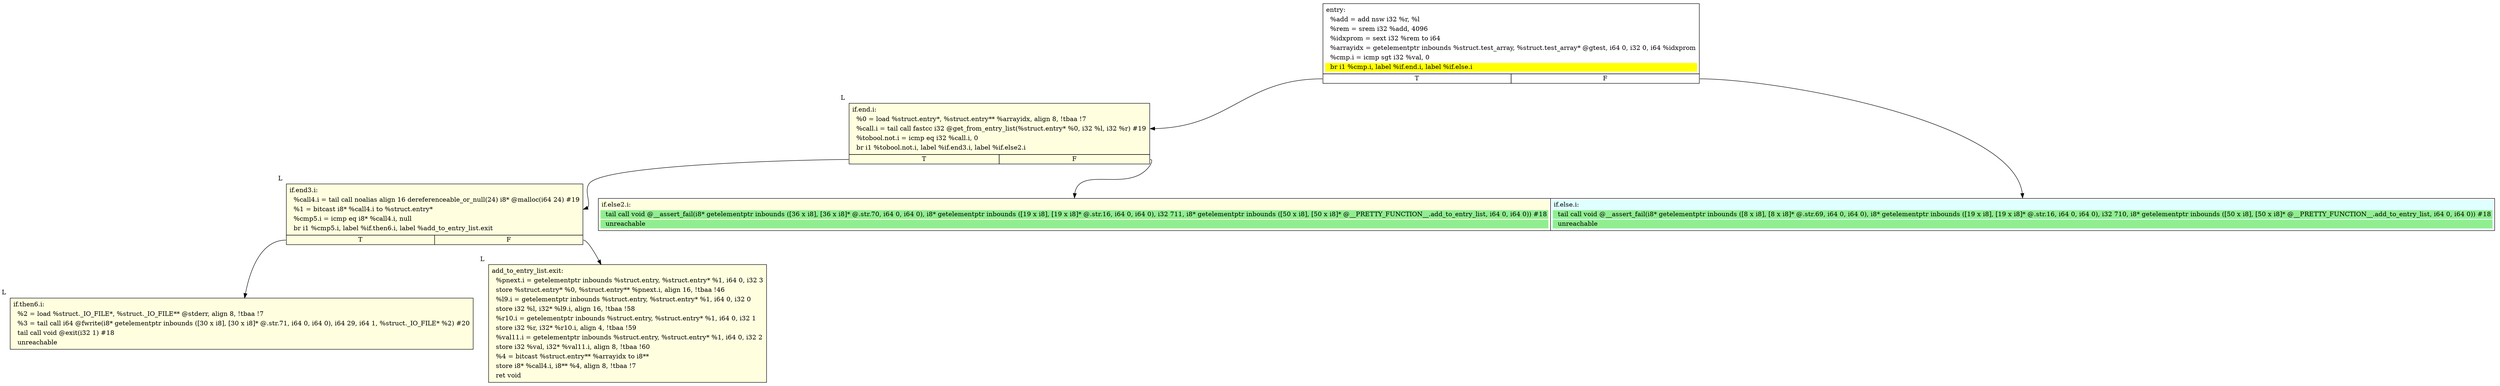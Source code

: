 digraph {
m_bb0 [shape = none, label  = <<table border="0" cellspacing="0">
<tr><td port="f1" border="1" colspan="2"><table bgcolor="LightYellow" border="0">
<tr><td align="left">if.else2.i:</td></tr>
<tr><td bgcolor="lightgreen" align="left">  tail call void @__assert_fail(i8* getelementptr inbounds ([36 x i8], [36 x i8]* @.str.70, i64 0, i64 0), i8* getelementptr inbounds ([19 x i8], [19 x i8]* @.str.16, i64 0, i64 0), i32 711, i8* getelementptr inbounds ([50 x i8], [50 x i8]* @__PRETTY_FUNCTION__.add_to_entry_list, i64 0, i64 0)) #18</td></tr>
<tr><td bgcolor="lightgreen" align="left">  unreachable</td></tr>
</table>
</td>
<td port="f2" border="1" colspan="2"><table bgcolor="LightCyan" border="0">
<tr><td align="left">if.else.i:</td></tr>
<tr><td bgcolor="lightgreen" align="left">  tail call void @__assert_fail(i8* getelementptr inbounds ([8 x i8], [8 x i8]* @.str.69, i64 0, i64 0), i8* getelementptr inbounds ([19 x i8], [19 x i8]* @.str.16, i64 0, i64 0), i32 710, i8* getelementptr inbounds ([50 x i8], [50 x i8]* @__PRETTY_FUNCTION__.add_to_entry_list, i64 0, i64 0)) #18</td></tr>
<tr><td bgcolor="lightgreen" align="left">  unreachable</td></tr>
</table>
</td></tr>
</table>> ]
f_bb0 [shape = none, label  = <<table  border="0" cellspacing="0">
<tr><td port="f" border="1" colspan="2"><table border="0">
<tr><td align="left">entry:</td></tr>
<tr><td align="left">  %add = add nsw i32 %r, %l</td></tr>
<tr><td align="left">  %rem = srem i32 %add, 4096</td></tr>
<tr><td align="left">  %idxprom = sext i32 %rem to i64</td></tr>
<tr><td align="left">  %arrayidx = getelementptr inbounds %struct.test_array, %struct.test_array* @gtest, i64 0, i32 0, i64 %idxprom</td></tr>
<tr><td align="left">  %cmp.i = icmp sgt i32 %val, 0</td></tr>
<tr><td bgcolor="yellow" align="left">  br i1 %cmp.i, label %if.end.i, label %if.else.i</td></tr>
</table>
</td></tr>
<tr><td border="1" port="fT">T</td><td border="1" port="fF">F</td></tr>
</table>> ]
f_bb1 [shape = none,  xlabel="L", label  = <<table  bgcolor="LightYellow"  border="0" cellspacing="0">
<tr><td port="f" border="1" colspan="2"><table border="0">
<tr><td align="left">if.end.i:</td></tr>
<tr><td align="left">  %0 = load %struct.entry*, %struct.entry** %arrayidx, align 8, !tbaa !7</td></tr>
<tr><td align="left">  %call.i = tail call fastcc i32 @get_from_entry_list(%struct.entry* %0, i32 %l, i32 %r) #19</td></tr>
<tr><td align="left">  %tobool.not.i = icmp eq i32 %call.i, 0</td></tr>
<tr><td align="left">  br i1 %tobool.not.i, label %if.end3.i, label %if.else2.i</td></tr>
</table>
</td></tr>
<tr><td border="1" port="fT">T</td><td border="1" port="fF">F</td></tr>
</table>> ]
f_bb2 [shape = none,  xlabel="L", label  = <<table  bgcolor="LightYellow"  border="0" cellspacing="0">
<tr><td port="f" border="1" colspan="2"><table border="0">
<tr><td align="left">if.end3.i:</td></tr>
<tr><td align="left">  %call4.i = tail call noalias align 16 dereferenceable_or_null(24) i8* @malloc(i64 24) #19</td></tr>
<tr><td align="left">  %1 = bitcast i8* %call4.i to %struct.entry*</td></tr>
<tr><td align="left">  %cmp5.i = icmp eq i8* %call4.i, null</td></tr>
<tr><td align="left">  br i1 %cmp5.i, label %if.then6.i, label %add_to_entry_list.exit</td></tr>
</table>
</td></tr>
<tr><td border="1" port="fT">T</td><td border="1" port="fF">F</td></tr>
</table>> ]
f_bb3 [shape = none,  xlabel="L", label  = <<table  bgcolor="LightYellow"  border="0" cellspacing="0">
<tr><td port="f" border="1"><table border="0">
<tr><td align="left">if.then6.i:</td></tr>
<tr><td align="left">  %2 = load %struct._IO_FILE*, %struct._IO_FILE** @stderr, align 8, !tbaa !7</td></tr>
<tr><td align="left">  %3 = tail call i64 @fwrite(i8* getelementptr inbounds ([30 x i8], [30 x i8]* @.str.71, i64 0, i64 0), i64 29, i64 1, %struct._IO_FILE* %2) #20</td></tr>
<tr><td align="left">  tail call void @exit(i32 1) #18</td></tr>
<tr><td align="left">  unreachable</td></tr>
</table>
</td></tr>
</table>> ]
f_bb4 [shape = none,  xlabel="L", label  = <<table  bgcolor="LightYellow"  border="0" cellspacing="0">
<tr><td port="f" border="1"><table border="0">
<tr><td align="left">add_to_entry_list.exit:</td></tr>
<tr><td align="left">  %pnext.i = getelementptr inbounds %struct.entry, %struct.entry* %1, i64 0, i32 3</td></tr>
<tr><td align="left">  store %struct.entry* %0, %struct.entry** %pnext.i, align 16, !tbaa !46</td></tr>
<tr><td align="left">  %l9.i = getelementptr inbounds %struct.entry, %struct.entry* %1, i64 0, i32 0</td></tr>
<tr><td align="left">  store i32 %l, i32* %l9.i, align 16, !tbaa !58</td></tr>
<tr><td align="left">  %r10.i = getelementptr inbounds %struct.entry, %struct.entry* %1, i64 0, i32 1</td></tr>
<tr><td align="left">  store i32 %r, i32* %r10.i, align 4, !tbaa !59</td></tr>
<tr><td align="left">  %val11.i = getelementptr inbounds %struct.entry, %struct.entry* %1, i64 0, i32 2</td></tr>
<tr><td align="left">  store i32 %val, i32* %val11.i, align 8, !tbaa !60</td></tr>
<tr><td align="left">  %4 = bitcast %struct.entry** %arrayidx to i8**</td></tr>
<tr><td align="left">  store i8* %call4.i, i8** %4, align 8, !tbaa !7</td></tr>
<tr><td align="left">  ret void</td></tr>
</table>
</td></tr>
</table>> ]
f_bb0:fT -> f_bb1:f
f_bb0:fF -> m_bb0:f2
f_bb1:fT -> f_bb2:f
f_bb1:fF -> m_bb0:f1
f_bb2:fT -> f_bb3:f
f_bb2:fF -> f_bb4:f
}

